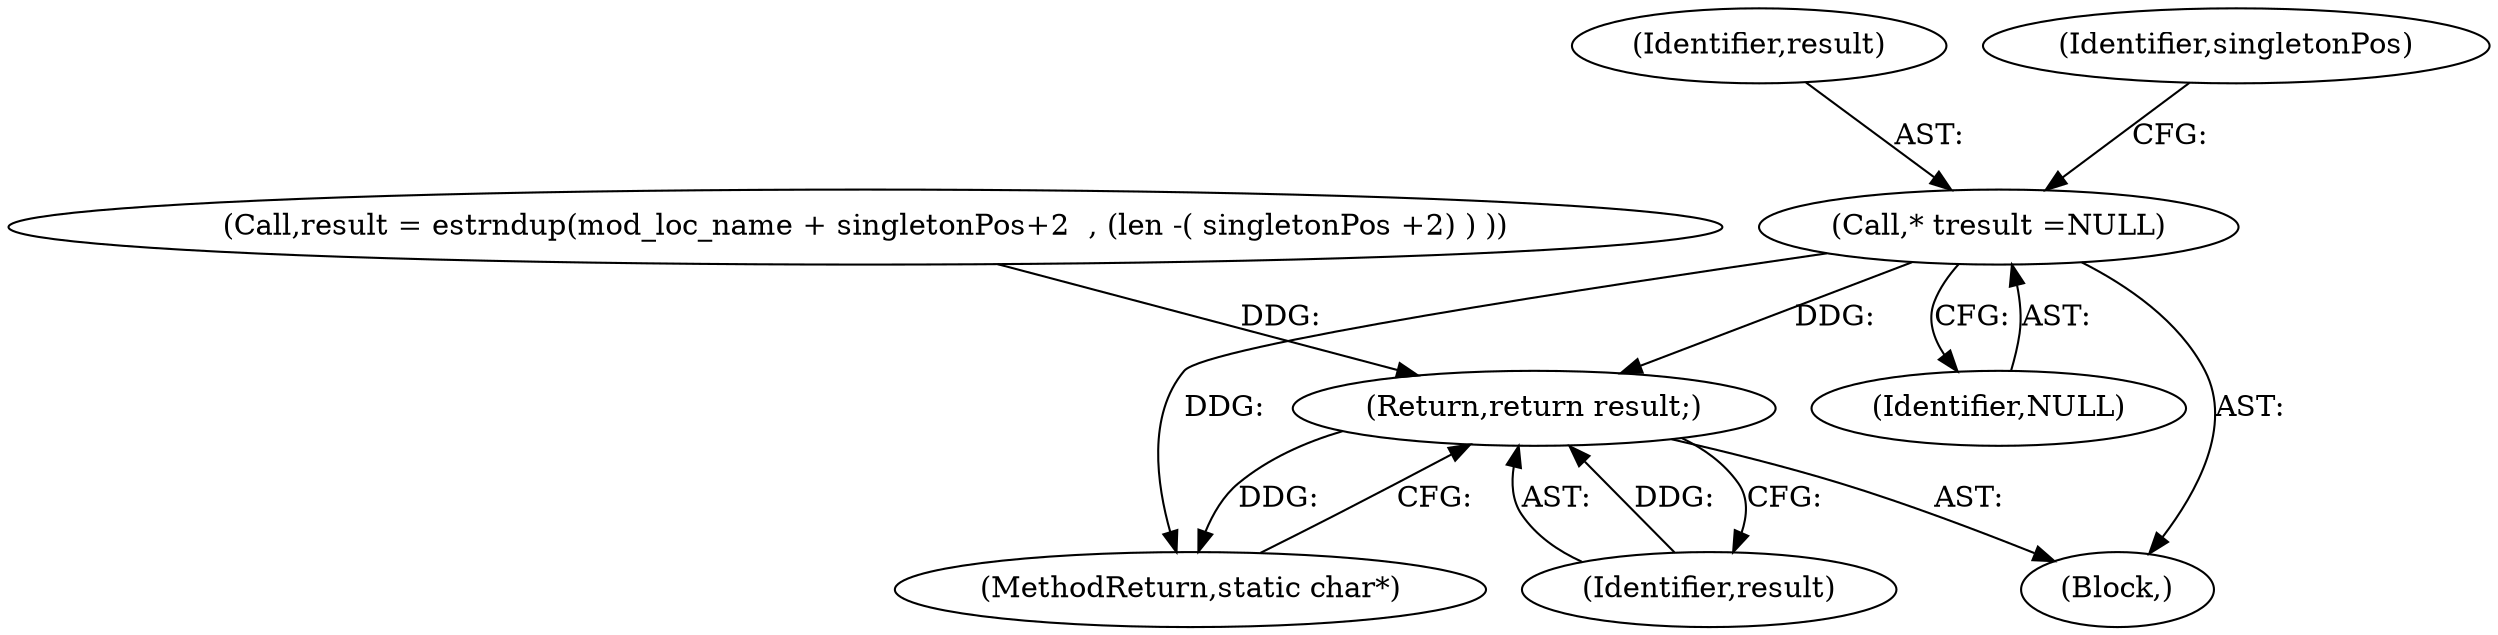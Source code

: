 digraph "0_php-src_97eff7eb57fc2320c267a949cffd622c38712484?w=1_24@pointer" {
"1000110" [label="(Call,* \tresult =NULL)"];
"1000218" [label="(Return,return result;)"];
"1000220" [label="(MethodReturn,static char*)"];
"1000108" [label="(Block,)"];
"1000218" [label="(Return,return result;)"];
"1000219" [label="(Identifier,result)"];
"1000110" [label="(Call,* \tresult =NULL)"];
"1000111" [label="(Identifier,result)"];
"1000115" [label="(Identifier,singletonPos)"];
"1000181" [label="(Call,result = estrndup(mod_loc_name + singletonPos+2  , (len -( singletonPos +2) ) ))"];
"1000112" [label="(Identifier,NULL)"];
"1000110" -> "1000108"  [label="AST: "];
"1000110" -> "1000112"  [label="CFG: "];
"1000111" -> "1000110"  [label="AST: "];
"1000112" -> "1000110"  [label="AST: "];
"1000115" -> "1000110"  [label="CFG: "];
"1000110" -> "1000220"  [label="DDG: "];
"1000110" -> "1000218"  [label="DDG: "];
"1000218" -> "1000108"  [label="AST: "];
"1000218" -> "1000219"  [label="CFG: "];
"1000219" -> "1000218"  [label="AST: "];
"1000220" -> "1000218"  [label="CFG: "];
"1000218" -> "1000220"  [label="DDG: "];
"1000219" -> "1000218"  [label="DDG: "];
"1000181" -> "1000218"  [label="DDG: "];
}
